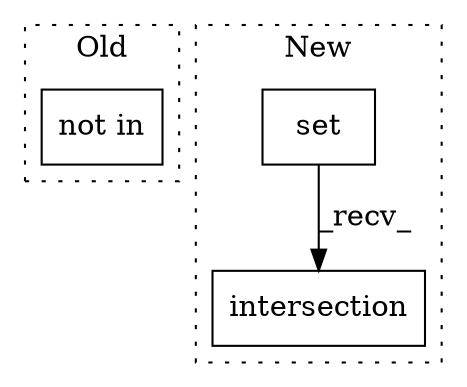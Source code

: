 digraph G {
subgraph cluster0 {
1 [label="not in" a="108" s="6942" l="29" shape="box"];
label = "Old";
style="dotted";
}
subgraph cluster1 {
2 [label="intersection" a="32" s="6996,7027" l="13,1" shape="box"];
3 [label="set" a="32" s="6972,6994" l="4,1" shape="box"];
label = "New";
style="dotted";
}
3 -> 2 [label="_recv_"];
}